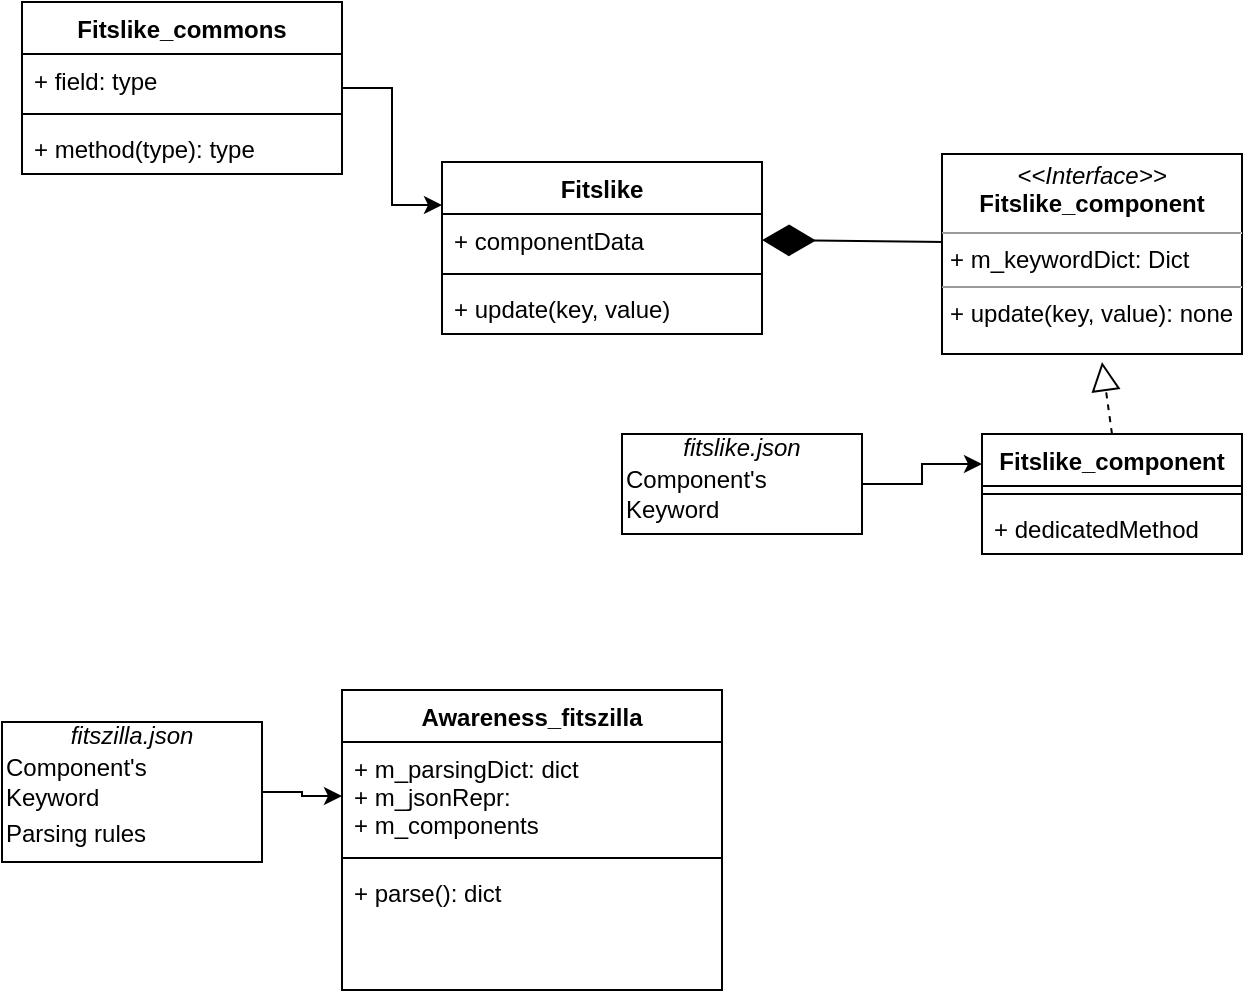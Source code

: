 <mxfile version="12.6.7" type="github">
  <diagram id="YZDRDE-4k_4EGeJsTohQ" name="Page-1">
    <mxGraphModel dx="862" dy="497" grid="1" gridSize="10" guides="1" tooltips="1" connect="1" arrows="1" fold="1" page="1" pageScale="1" pageWidth="827" pageHeight="1169" math="0" shadow="0">
      <root>
        <mxCell id="0"/>
        <mxCell id="1" parent="0"/>
        <mxCell id="_ZHrHOB9s3mB4IiD9mOn-2" value="Fitslike" style="swimlane;fontStyle=1;align=center;verticalAlign=top;childLayout=stackLayout;horizontal=1;startSize=26;horizontalStack=0;resizeParent=1;resizeParentMax=0;resizeLast=0;collapsible=1;marginBottom=0;" parent="1" vertex="1">
          <mxGeometry x="260" y="110" width="160" height="86" as="geometry"/>
        </mxCell>
        <mxCell id="_ZHrHOB9s3mB4IiD9mOn-3" value="+ componentData" style="text;strokeColor=none;fillColor=none;align=left;verticalAlign=top;spacingLeft=4;spacingRight=4;overflow=hidden;rotatable=0;points=[[0,0.5],[1,0.5]];portConstraint=eastwest;" parent="_ZHrHOB9s3mB4IiD9mOn-2" vertex="1">
          <mxGeometry y="26" width="160" height="26" as="geometry"/>
        </mxCell>
        <mxCell id="_ZHrHOB9s3mB4IiD9mOn-4" value="" style="line;strokeWidth=1;fillColor=none;align=left;verticalAlign=middle;spacingTop=-1;spacingLeft=3;spacingRight=3;rotatable=0;labelPosition=right;points=[];portConstraint=eastwest;" parent="_ZHrHOB9s3mB4IiD9mOn-2" vertex="1">
          <mxGeometry y="52" width="160" height="8" as="geometry"/>
        </mxCell>
        <mxCell id="_ZHrHOB9s3mB4IiD9mOn-5" value="+ update(key, value)" style="text;strokeColor=none;fillColor=none;align=left;verticalAlign=top;spacingLeft=4;spacingRight=4;overflow=hidden;rotatable=0;points=[[0,0.5],[1,0.5]];portConstraint=eastwest;" parent="_ZHrHOB9s3mB4IiD9mOn-2" vertex="1">
          <mxGeometry y="60" width="160" height="26" as="geometry"/>
        </mxCell>
        <mxCell id="_ZHrHOB9s3mB4IiD9mOn-11" value="" style="endArrow=diamondThin;endFill=1;endSize=24;html=1;exitX=0.013;exitY=0.44;exitDx=0;exitDy=0;entryX=1;entryY=0.5;entryDx=0;entryDy=0;exitPerimeter=0;" parent="1" source="_ZHrHOB9s3mB4IiD9mOn-25" target="_ZHrHOB9s3mB4IiD9mOn-3" edge="1">
          <mxGeometry width="160" relative="1" as="geometry">
            <mxPoint x="500" y="149" as="sourcePoint"/>
            <mxPoint x="420" y="220" as="targetPoint"/>
          </mxGeometry>
        </mxCell>
        <mxCell id="_ZHrHOB9s3mB4IiD9mOn-12" value="Fitslike_component&#xa;" style="swimlane;fontStyle=1;align=center;verticalAlign=top;childLayout=stackLayout;horizontal=1;startSize=26;horizontalStack=0;resizeParent=1;resizeParentMax=0;resizeLast=0;collapsible=1;marginBottom=0;" parent="1" vertex="1">
          <mxGeometry x="530" y="246" width="130" height="60" as="geometry"/>
        </mxCell>
        <mxCell id="_ZHrHOB9s3mB4IiD9mOn-14" value="" style="line;strokeWidth=1;fillColor=none;align=left;verticalAlign=middle;spacingTop=-1;spacingLeft=3;spacingRight=3;rotatable=0;labelPosition=right;points=[];portConstraint=eastwest;" parent="_ZHrHOB9s3mB4IiD9mOn-12" vertex="1">
          <mxGeometry y="26" width="130" height="8" as="geometry"/>
        </mxCell>
        <mxCell id="_ZHrHOB9s3mB4IiD9mOn-15" value="+ dedicatedMethod" style="text;strokeColor=none;fillColor=none;align=left;verticalAlign=top;spacingLeft=4;spacingRight=4;overflow=hidden;rotatable=0;points=[[0,0.5],[1,0.5]];portConstraint=eastwest;" parent="_ZHrHOB9s3mB4IiD9mOn-12" vertex="1">
          <mxGeometry y="34" width="130" height="26" as="geometry"/>
        </mxCell>
        <mxCell id="_ZHrHOB9s3mB4IiD9mOn-16" value="" style="endArrow=block;dashed=1;endFill=0;endSize=12;html=1;exitX=0.5;exitY=0;exitDx=0;exitDy=0;" parent="1" source="_ZHrHOB9s3mB4IiD9mOn-12" edge="1">
          <mxGeometry width="160" relative="1" as="geometry">
            <mxPoint x="270" y="326" as="sourcePoint"/>
            <mxPoint x="590" y="210" as="targetPoint"/>
          </mxGeometry>
        </mxCell>
        <mxCell id="_ZHrHOB9s3mB4IiD9mOn-28" style="edgeStyle=orthogonalEdgeStyle;rounded=0;orthogonalLoop=1;jettySize=auto;html=1;entryX=0;entryY=0.25;entryDx=0;entryDy=0;" parent="1" source="_ZHrHOB9s3mB4IiD9mOn-17" target="_ZHrHOB9s3mB4IiD9mOn-2" edge="1">
          <mxGeometry relative="1" as="geometry"/>
        </mxCell>
        <mxCell id="_ZHrHOB9s3mB4IiD9mOn-17" value="Fitslike_commons" style="swimlane;fontStyle=1;align=center;verticalAlign=top;childLayout=stackLayout;horizontal=1;startSize=26;horizontalStack=0;resizeParent=1;resizeParentMax=0;resizeLast=0;collapsible=1;marginBottom=0;" parent="1" vertex="1">
          <mxGeometry x="50" y="30" width="160" height="86" as="geometry"/>
        </mxCell>
        <mxCell id="_ZHrHOB9s3mB4IiD9mOn-18" value="+ field: type" style="text;strokeColor=none;fillColor=none;align=left;verticalAlign=top;spacingLeft=4;spacingRight=4;overflow=hidden;rotatable=0;points=[[0,0.5],[1,0.5]];portConstraint=eastwest;" parent="_ZHrHOB9s3mB4IiD9mOn-17" vertex="1">
          <mxGeometry y="26" width="160" height="26" as="geometry"/>
        </mxCell>
        <mxCell id="_ZHrHOB9s3mB4IiD9mOn-19" value="" style="line;strokeWidth=1;fillColor=none;align=left;verticalAlign=middle;spacingTop=-1;spacingLeft=3;spacingRight=3;rotatable=0;labelPosition=right;points=[];portConstraint=eastwest;" parent="_ZHrHOB9s3mB4IiD9mOn-17" vertex="1">
          <mxGeometry y="52" width="160" height="8" as="geometry"/>
        </mxCell>
        <mxCell id="_ZHrHOB9s3mB4IiD9mOn-20" value="+ method(type): type" style="text;strokeColor=none;fillColor=none;align=left;verticalAlign=top;spacingLeft=4;spacingRight=4;overflow=hidden;rotatable=0;points=[[0,0.5],[1,0.5]];portConstraint=eastwest;" parent="_ZHrHOB9s3mB4IiD9mOn-17" vertex="1">
          <mxGeometry y="60" width="160" height="26" as="geometry"/>
        </mxCell>
        <mxCell id="_ZHrHOB9s3mB4IiD9mOn-25" value="&lt;p style=&quot;margin: 0px ; margin-top: 4px ; text-align: center&quot;&gt;&lt;i&gt;&amp;lt;&amp;lt;Interface&amp;gt;&amp;gt;&lt;/i&gt;&lt;br&gt;&lt;b&gt;Fitslike_component&lt;/b&gt;&lt;/p&gt;&lt;hr size=&quot;1&quot;&gt;&lt;p style=&quot;margin: 0px ; margin-left: 4px&quot;&gt;+ m_keywordDict: Dict&lt;/p&gt;&lt;hr size=&quot;1&quot;&gt;&lt;p style=&quot;margin: 0px ; margin-left: 4px&quot;&gt;+ update(key, value): none&lt;br&gt;&lt;br&gt;&lt;/p&gt;" style="verticalAlign=top;align=left;overflow=fill;fontSize=12;fontFamily=Helvetica;html=1;" parent="1" vertex="1">
          <mxGeometry x="510" y="106" width="150" height="100" as="geometry"/>
        </mxCell>
        <mxCell id="_ZHrHOB9s3mB4IiD9mOn-31" style="edgeStyle=orthogonalEdgeStyle;rounded=0;orthogonalLoop=1;jettySize=auto;html=1;entryX=0;entryY=0.25;entryDx=0;entryDy=0;" parent="1" source="_ZHrHOB9s3mB4IiD9mOn-30" target="_ZHrHOB9s3mB4IiD9mOn-12" edge="1">
          <mxGeometry relative="1" as="geometry"/>
        </mxCell>
        <mxCell id="_ZHrHOB9s3mB4IiD9mOn-30" value="&lt;div align=&quot;center&quot;&gt;&lt;i&gt;fitslike.json&lt;/i&gt;&lt;br&gt;&lt;/div&gt;&lt;table style=&quot;width: 100% ; font-size: 1em&quot; cellspacing=&quot;0&quot; cellpadding=&quot;2&quot;&gt;&lt;tbody&gt;&lt;tr&gt;&lt;td&gt;Component&#39;s&lt;br&gt;Keyword&lt;br&gt;&lt;/td&gt;&lt;td&gt;&lt;br&gt;&lt;/td&gt;&lt;/tr&gt;&lt;tr&gt;&lt;td&gt;&lt;br&gt;&lt;/td&gt;&lt;td&gt;&lt;br&gt;&lt;/td&gt;&lt;/tr&gt;&lt;tr&gt;&lt;td&gt;&lt;br&gt;&lt;/td&gt;&lt;td&gt;&lt;br&gt;&lt;/td&gt;&lt;/tr&gt;&lt;/tbody&gt;&lt;/table&gt;" style="verticalAlign=top;align=left;overflow=fill;html=1;" parent="1" vertex="1">
          <mxGeometry x="350" y="246" width="120" height="50" as="geometry"/>
        </mxCell>
        <mxCell id="q2uum7EVuoJg2OlZokvV-10" style="edgeStyle=orthogonalEdgeStyle;rounded=0;orthogonalLoop=1;jettySize=auto;html=1;" edge="1" parent="1" source="q2uum7EVuoJg2OlZokvV-1" target="q2uum7EVuoJg2OlZokvV-7">
          <mxGeometry relative="1" as="geometry"/>
        </mxCell>
        <mxCell id="q2uum7EVuoJg2OlZokvV-1" value="&lt;div align=&quot;center&quot;&gt;&lt;i&gt;fitszilla.json&lt;/i&gt;&lt;br&gt;&lt;/div&gt;&lt;table style=&quot;width: 100% ; font-size: 1em&quot; cellspacing=&quot;0&quot; cellpadding=&quot;2&quot;&gt;&lt;tbody&gt;&lt;tr&gt;&lt;td&gt;Component&#39;s&lt;br&gt;Keyword&lt;br&gt;&lt;/td&gt;&lt;td&gt;&lt;br&gt;&lt;/td&gt;&lt;/tr&gt;&lt;tr&gt;&lt;td&gt;Parsing rules&lt;br&gt;&lt;/td&gt;&lt;td&gt;&lt;br&gt;&lt;/td&gt;&lt;/tr&gt;&lt;tr&gt;&lt;td&gt;&lt;br&gt;&lt;/td&gt;&lt;td&gt;&lt;br&gt;&lt;/td&gt;&lt;/tr&gt;&lt;/tbody&gt;&lt;/table&gt;" style="verticalAlign=top;align=left;overflow=fill;html=1;" vertex="1" parent="1">
          <mxGeometry x="40" y="390" width="130" height="70" as="geometry"/>
        </mxCell>
        <mxCell id="q2uum7EVuoJg2OlZokvV-6" value="Awareness_fitszilla" style="swimlane;fontStyle=1;align=center;verticalAlign=top;childLayout=stackLayout;horizontal=1;startSize=26;horizontalStack=0;resizeParent=1;resizeParentMax=0;resizeLast=0;collapsible=1;marginBottom=0;" vertex="1" parent="1">
          <mxGeometry x="210" y="374" width="190" height="150" as="geometry">
            <mxRectangle x="230" y="320" width="140" height="26" as="alternateBounds"/>
          </mxGeometry>
        </mxCell>
        <mxCell id="q2uum7EVuoJg2OlZokvV-7" value="+ m_parsingDict: dict&#xa;+ m_jsonRepr:&#xa;+ m_components&#xa;&#xa;" style="text;strokeColor=none;fillColor=none;align=left;verticalAlign=top;spacingLeft=4;spacingRight=4;overflow=hidden;rotatable=0;points=[[0,0.5],[1,0.5]];portConstraint=eastwest;" vertex="1" parent="q2uum7EVuoJg2OlZokvV-6">
          <mxGeometry y="26" width="190" height="54" as="geometry"/>
        </mxCell>
        <mxCell id="q2uum7EVuoJg2OlZokvV-8" value="" style="line;strokeWidth=1;fillColor=none;align=left;verticalAlign=middle;spacingTop=-1;spacingLeft=3;spacingRight=3;rotatable=0;labelPosition=right;points=[];portConstraint=eastwest;" vertex="1" parent="q2uum7EVuoJg2OlZokvV-6">
          <mxGeometry y="80" width="190" height="8" as="geometry"/>
        </mxCell>
        <mxCell id="q2uum7EVuoJg2OlZokvV-9" value="+ parse(): dict" style="text;strokeColor=none;fillColor=none;align=left;verticalAlign=top;spacingLeft=4;spacingRight=4;overflow=hidden;rotatable=0;points=[[0,0.5],[1,0.5]];portConstraint=eastwest;" vertex="1" parent="q2uum7EVuoJg2OlZokvV-6">
          <mxGeometry y="88" width="190" height="62" as="geometry"/>
        </mxCell>
      </root>
    </mxGraphModel>
  </diagram>
</mxfile>
